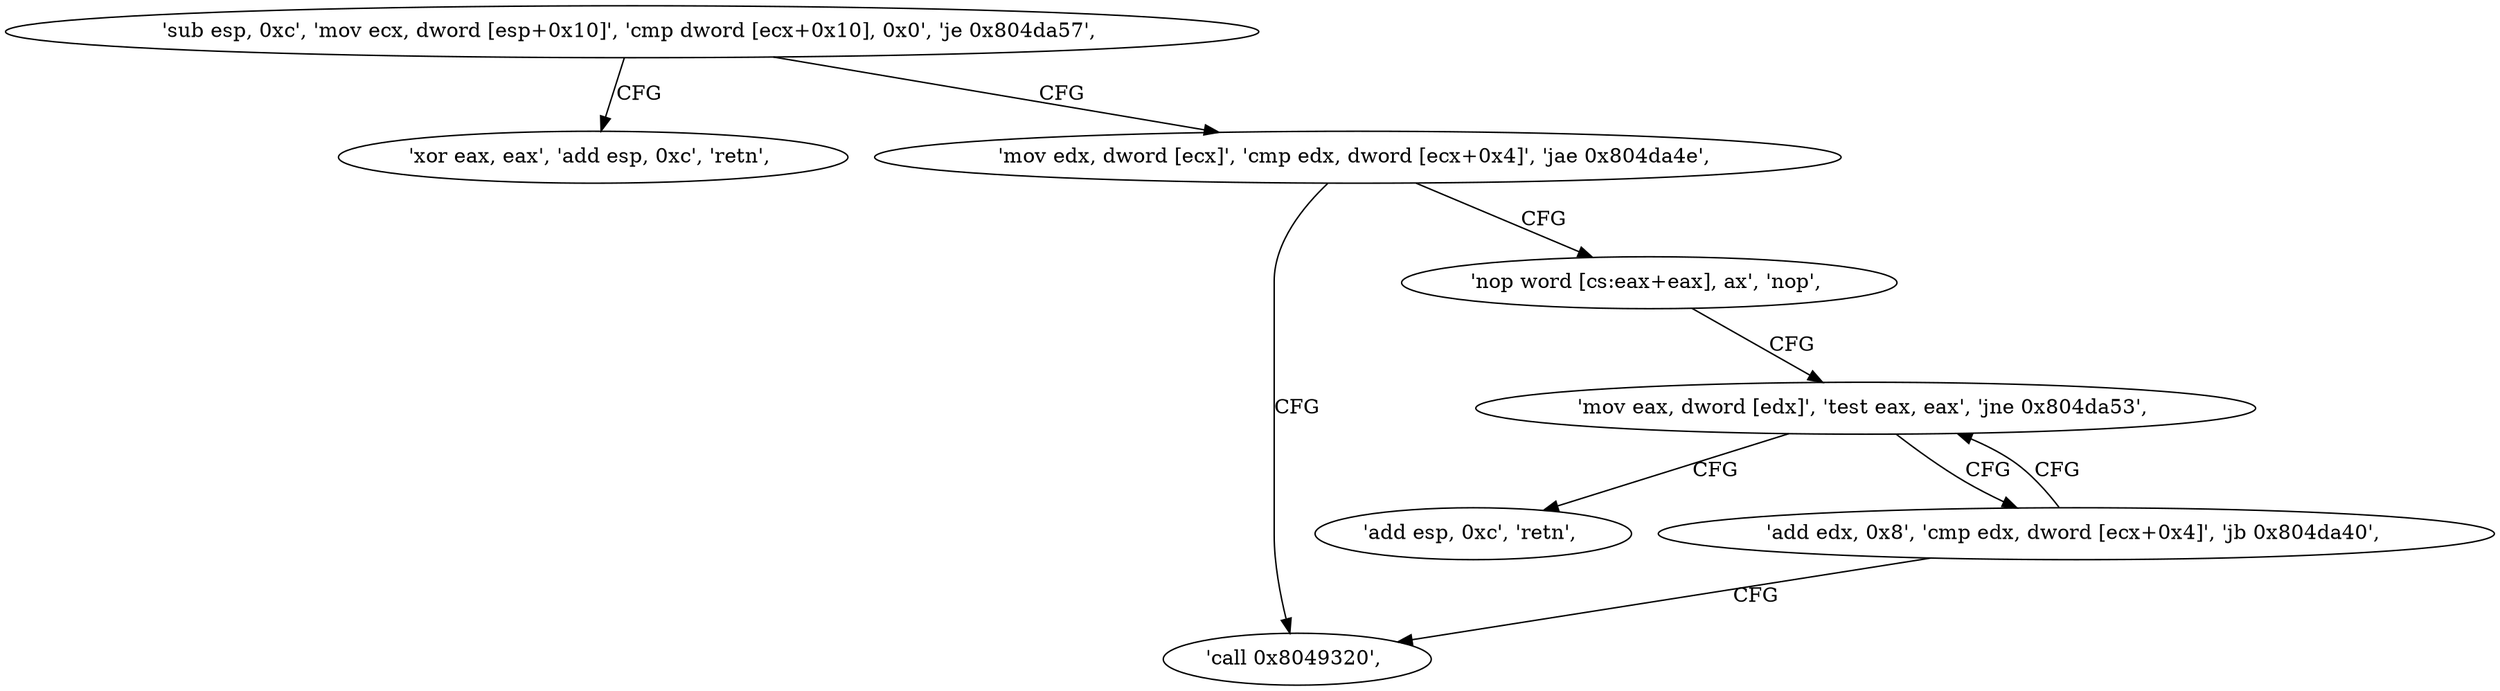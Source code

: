 digraph "func" {
"134535712" [label = "'sub esp, 0xc', 'mov ecx, dword [esp+0x10]', 'cmp dword [ecx+0x10], 0x0', 'je 0x804da57', " ]
"134535767" [label = "'xor eax, eax', 'add esp, 0xc', 'retn', " ]
"134535725" [label = "'mov edx, dword [ecx]', 'cmp edx, dword [ecx+0x4]', 'jae 0x804da4e', " ]
"134535758" [label = "'call 0x8049320', " ]
"134535732" [label = "'nop word [cs:eax+eax], ax', 'nop', " ]
"134535744" [label = "'mov eax, dword [edx]', 'test eax, eax', 'jne 0x804da53', " ]
"134535763" [label = "'add esp, 0xc', 'retn', " ]
"134535750" [label = "'add edx, 0x8', 'cmp edx, dword [ecx+0x4]', 'jb 0x804da40', " ]
"134535712" -> "134535767" [ label = "CFG" ]
"134535712" -> "134535725" [ label = "CFG" ]
"134535725" -> "134535758" [ label = "CFG" ]
"134535725" -> "134535732" [ label = "CFG" ]
"134535732" -> "134535744" [ label = "CFG" ]
"134535744" -> "134535763" [ label = "CFG" ]
"134535744" -> "134535750" [ label = "CFG" ]
"134535750" -> "134535744" [ label = "CFG" ]
"134535750" -> "134535758" [ label = "CFG" ]
}
